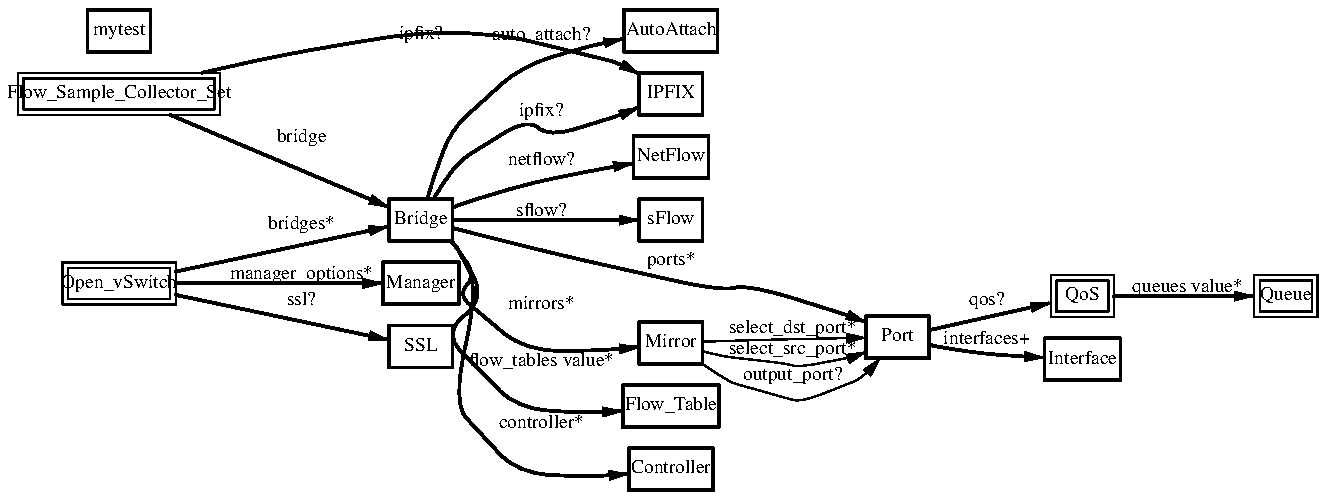 .ps -3
.PS
linethick = 1;
linethick = 1;
box at 2.016634862,1.350245138 wid 0.315645 height 0.21043 "Bridge"
linethick = 1;
box at 3.267514954,0.736505 wid 0.315645 height 0.21043 "Mirror"
linethick = 1;
box at 3.267514954,1.981535138 wid 0.315645 height 0.21043 "IPFIX"
linethick = 1;
box at 3.267514954,0.105215 wid 0.42086 height 0.21043 "Controller"
linethick = 1;
box at 3.267514954,2.297180138 wid 0.467617546 height 0.21043 "AutoAttach"
linethick = 1;
box at 3.267514954,1.665890138 wid 0.3740982454 height 0.21043 "NetFlow"
linethick = 1;
box at 3.267514954,1.350245138 wid 0.315645 height 0.21043 "sFlow"
linethick = 1;
box at 3.267514954,0.42086 wid 0.479317454 height 0.21043 "Flow_Table"
linethick = 1;
box at 4.40135388,0.765712684 wid 0.315645 height 0.21043 "Port"
linethick = 0.5;
box at 5.32514158,0.970334816 wid 0.315645 height 0.21043 "QoS"
box at 5.32514158,0.970334816 wid 0.260089444444444 height 0.154874444444444
linethick = 0.5;
box at 6.34193934,0.970334816 wid 0.315645 height 0.21043 "Queue"
box at 6.34193934,0.970334816 wid 0.260089444444444 height 0.154874444444444
linethick = 0.5;
box at 0.508525138,1.981535138 wid 1.011242408 height 0.21043 "Flow_Sample_Collector_Set"
box at 0.508525138,1.981535138 wid 0.955686852444444 height 0.154874444444444
linethick = 1;
box at 0.508525138,2.297180138 wid 0.315645 height 0.21043 "mytest"
linethick = 0.5;
box at 0.508525138,1.034600138 wid 0.566982592 height 0.21043 "Open_vSwitch"
box at 0.508525138,1.034600138 wid 0.511427036444444 height 0.154874444444444
linethick = 1;
box at 2.016634862,0.718955138 wid 0.315645 height 0.21043 "SSL"
linethick = 1;
box at 2.016634862,1.034600138 wid 0.3799439908 height 0.21043 "Manager"
linethick = 1;
box at 5.32514158,0.654689816 wid 0.3799439908 height 0.21043 "Interface"
linethick = 1;
spline -> from 2.165787646,1.244104246 to 2.165787646,1.244104246 to 2.18194867,1.228027394 to 2.197057544,1.210687962 to 2.209515,1.192422638 to 2.291456442,1.072309194 to 2.203328358,0.976100598 to 2.31473,0.882627592 to 2.539595498,0.693871882 to 2.904523204,0.695934096 to 3.109482024,0.715419914
"mirrors*" at 2.618675092,0.926481204
linethick = 1;
spline -> from 2.080353066,1.455670568 to 2.080353066,1.455670568 to 2.131277126,1.538369558 to 2.213050224,1.649644942 to 2.31473,1.712647684 to 2.549906568,1.858433588 to 2.658109674,1.765970646 to 2.922620184,1.847112454 to 2.984402432,1.866051154 to 3.050729968,1.891218582 to 3.10826153,1.91470257
"ipfix?" at 2.618675092,1.890966066
linethick = 1;
spline -> from 2.171385084,1.244525106 to 2.171385084,1.244525106 to 2.186199356,1.228574512 to 2.199456446,1.211150908 to 2.209515,1.192422638 to 2.305386908,1.01385174 to 2.176772092,0.434916724 to 2.31473,0.2864204816 to 2.502138958,0.0847022836 to 2.839710764,0.0674049376 to 3.057042868,0.08080512
"controller*" at 2.618675092,0.3302572592
linethick = 1;
spline -> from 2.050177404,1.457690696 to 2.050177404,1.457690696 to 2.088854438,1.587441834 to 2.170964224,1.804479336 to 2.31473,1.934777592 to 2.517542434,2.11860924 to 2.82333931,2.212839794 to 3.032212128,2.258461018
"auto_attach?" at 2.618675092,2.270876388
linethick = 1;
spline -> from 2.175677856,1.41345831 to 2.175677856,1.41345831 to 2.220078586,1.430376882 to 2.268940432,1.4477584 to 2.31473,1.461310092 to 2.576799522,1.538958762 to 2.887688804,1.600446408 to 3.07985348,1.6350411
"netflow?" at 2.618675092,1.645436342
linethick = 1;
spline -> from 2.17689835,1.350245138 to 2.17689835,1.350245138 to 2.415652228,1.350245138 to 2.871611952,1.350245138 to 3.109187422,1.350245138
"sflow?" at 2.618675092,1.39409875
linethick = 1;
spline -> from 2.170290848,1.243893816 to 2.170290848,1.243893816 to 2.18531555,1.22806948 to 2.198909328,1.210856306 to 2.209515,1.192422638 to 2.34376934,0.959224112 to 2.125258828,0.787302802 to 2.31473,0.596232362 to 2.498982508,0.4104184634 to 2.811849832,0.3862526822 to 3.027203894,0.3955368538
"flow_tables value*" at 2.618675092,0.640043888
linethick = 1;
spline -> from 2.175341168,1.311063072 to 2.175341168,1.311063072 to 2.372051132,1.261064904 to 2.724563468,1.172894734 to 3.027835184,1.1047575 to 3.519483836,0.994323836 to 3.657820518,1.028118894 to 4.138442638,0.876777638 to 4.172784814,0.865961536 to 4.2086,0.852157328 to 4.24268966,0.83793226
"ports*" at 3.267514954,1.148611112
linethick = 0.5;
spline -> from 3.425716228,0.69483986 to 3.425716228,0.69483986 to 3.48366865,0.680993566 to 3.550627476,0.667357702 to 3.612367638,0.660497684 to 3.84476653,0.634783138 to 3.909031852,0.615423578 to 4.138442638,0.660497684 to 4.173500276,0.667399788 to 4.20986258,0.679099696 to 4.24353138,0.692272614
"select_src_port*" at 3.875405138,0.704351296
linethick = 0.5;
spline -> from 3.424916594,0.63107957 to 3.424916594,0.63107957 to 3.495410644,0.584406196 to 3.572428024,0.537480306 to 3.612367638,0.526075 to 3.837233136,0.461978022 to 3.920900104,0.44042999 to 4.138442638,0.526075 to 4.20775828,0.553346728 to 4.26920384,0.609068592 to 4.31507758,0.65990848
"output_port?" at 3.875405138,0.569928612
linethick = 0.5;
spline -> from 3.426936722,0.74218661 to 3.426936722,0.74218661 to 3.485015402,0.744248824 to 3.551763798,0.746479382 to 3.612367638,0.748204908 to 3.83129901,0.754433636 to 4.08465673,0.759736472 to 4.24268966,0.762850836
"select_dst_port*" at 3.875405138,0.809566296
linethick = 1;
spline -> from 4.5600181,0.799970688 to 4.5600181,0.799970688 to 4.7283621,0.83772183 to 4.9977125,0.898157326 to 5.1660565,0.935950554
"qos?" at 4.84578204,0.949838934
linethick = 1;
spline -> from 4.56170154,0.726867306 to 4.56170154,0.726867306 to 4.59537034,0.71946017 to 4.63114344,0.712389722 to 4.66439138,0.707297316 to 4.82221388,0.683139952 to 5.00318368,0.669672432 to 5.13491286,0.66243364
"interfaces+" at 4.84578204,0.751108842
linethick = 1;
spline -> from 5.48338494,0.970334816 to 5.48338494,0.970334816 to 5.6731928,0.970334816 to 5.99430898,0.970334816 to 6.18369598,0.970334816
"queues value*" at 5.85121658,1.014146342
linethick = 1;
spline -> from 0.764828878,1.875899278 to 0.764828878,1.875899278 to 1.076854482,1.74425427 to 1.600193892,1.523471114 to 1.857928556,1.414762976
"bridge" at 1.4204025,1.76235125
linethick = 1;
spline -> from 0.923408926,2.08704474 to 0.923408926,2.08704474 to 1.407692528,2.194700728 to 2.235271632,2.324157264 to 2.922620184,2.1569075 to 2.987011764,2.141251508 to 3.052834268,2.111075846 to 3.109145336,2.08010055
"ipfix?" at 2.016634862,2.276726342
linethick = 1;
spline -> from 0.792353122,1.093225936 to 0.792353122,1.093225936 to 1.106735542,1.159553472 to 1.60747477,1.265189332 to 1.857802298,1.318007262
"bridges*" at 1.4204025,1.329791342
linethick = 1;
spline -> from 0.792353122,0.97597434 to 0.792353122,0.97597434 to 1.106735542,0.909646804 to 1.60747477,0.80405303 to 1.857802298,0.7512351
"ssl?" at 1.4204025,0.949838934
linethick = 1;
spline -> from 0.792353122,1.034600138 to 0.792353122,1.034600138 to 1.094067656,1.034600138 to 1.567408898,1.034600138 to 1.826364056,1.034600138
"manager_options*" at 1.4204025,1.07845375
.ps +3
.PE
